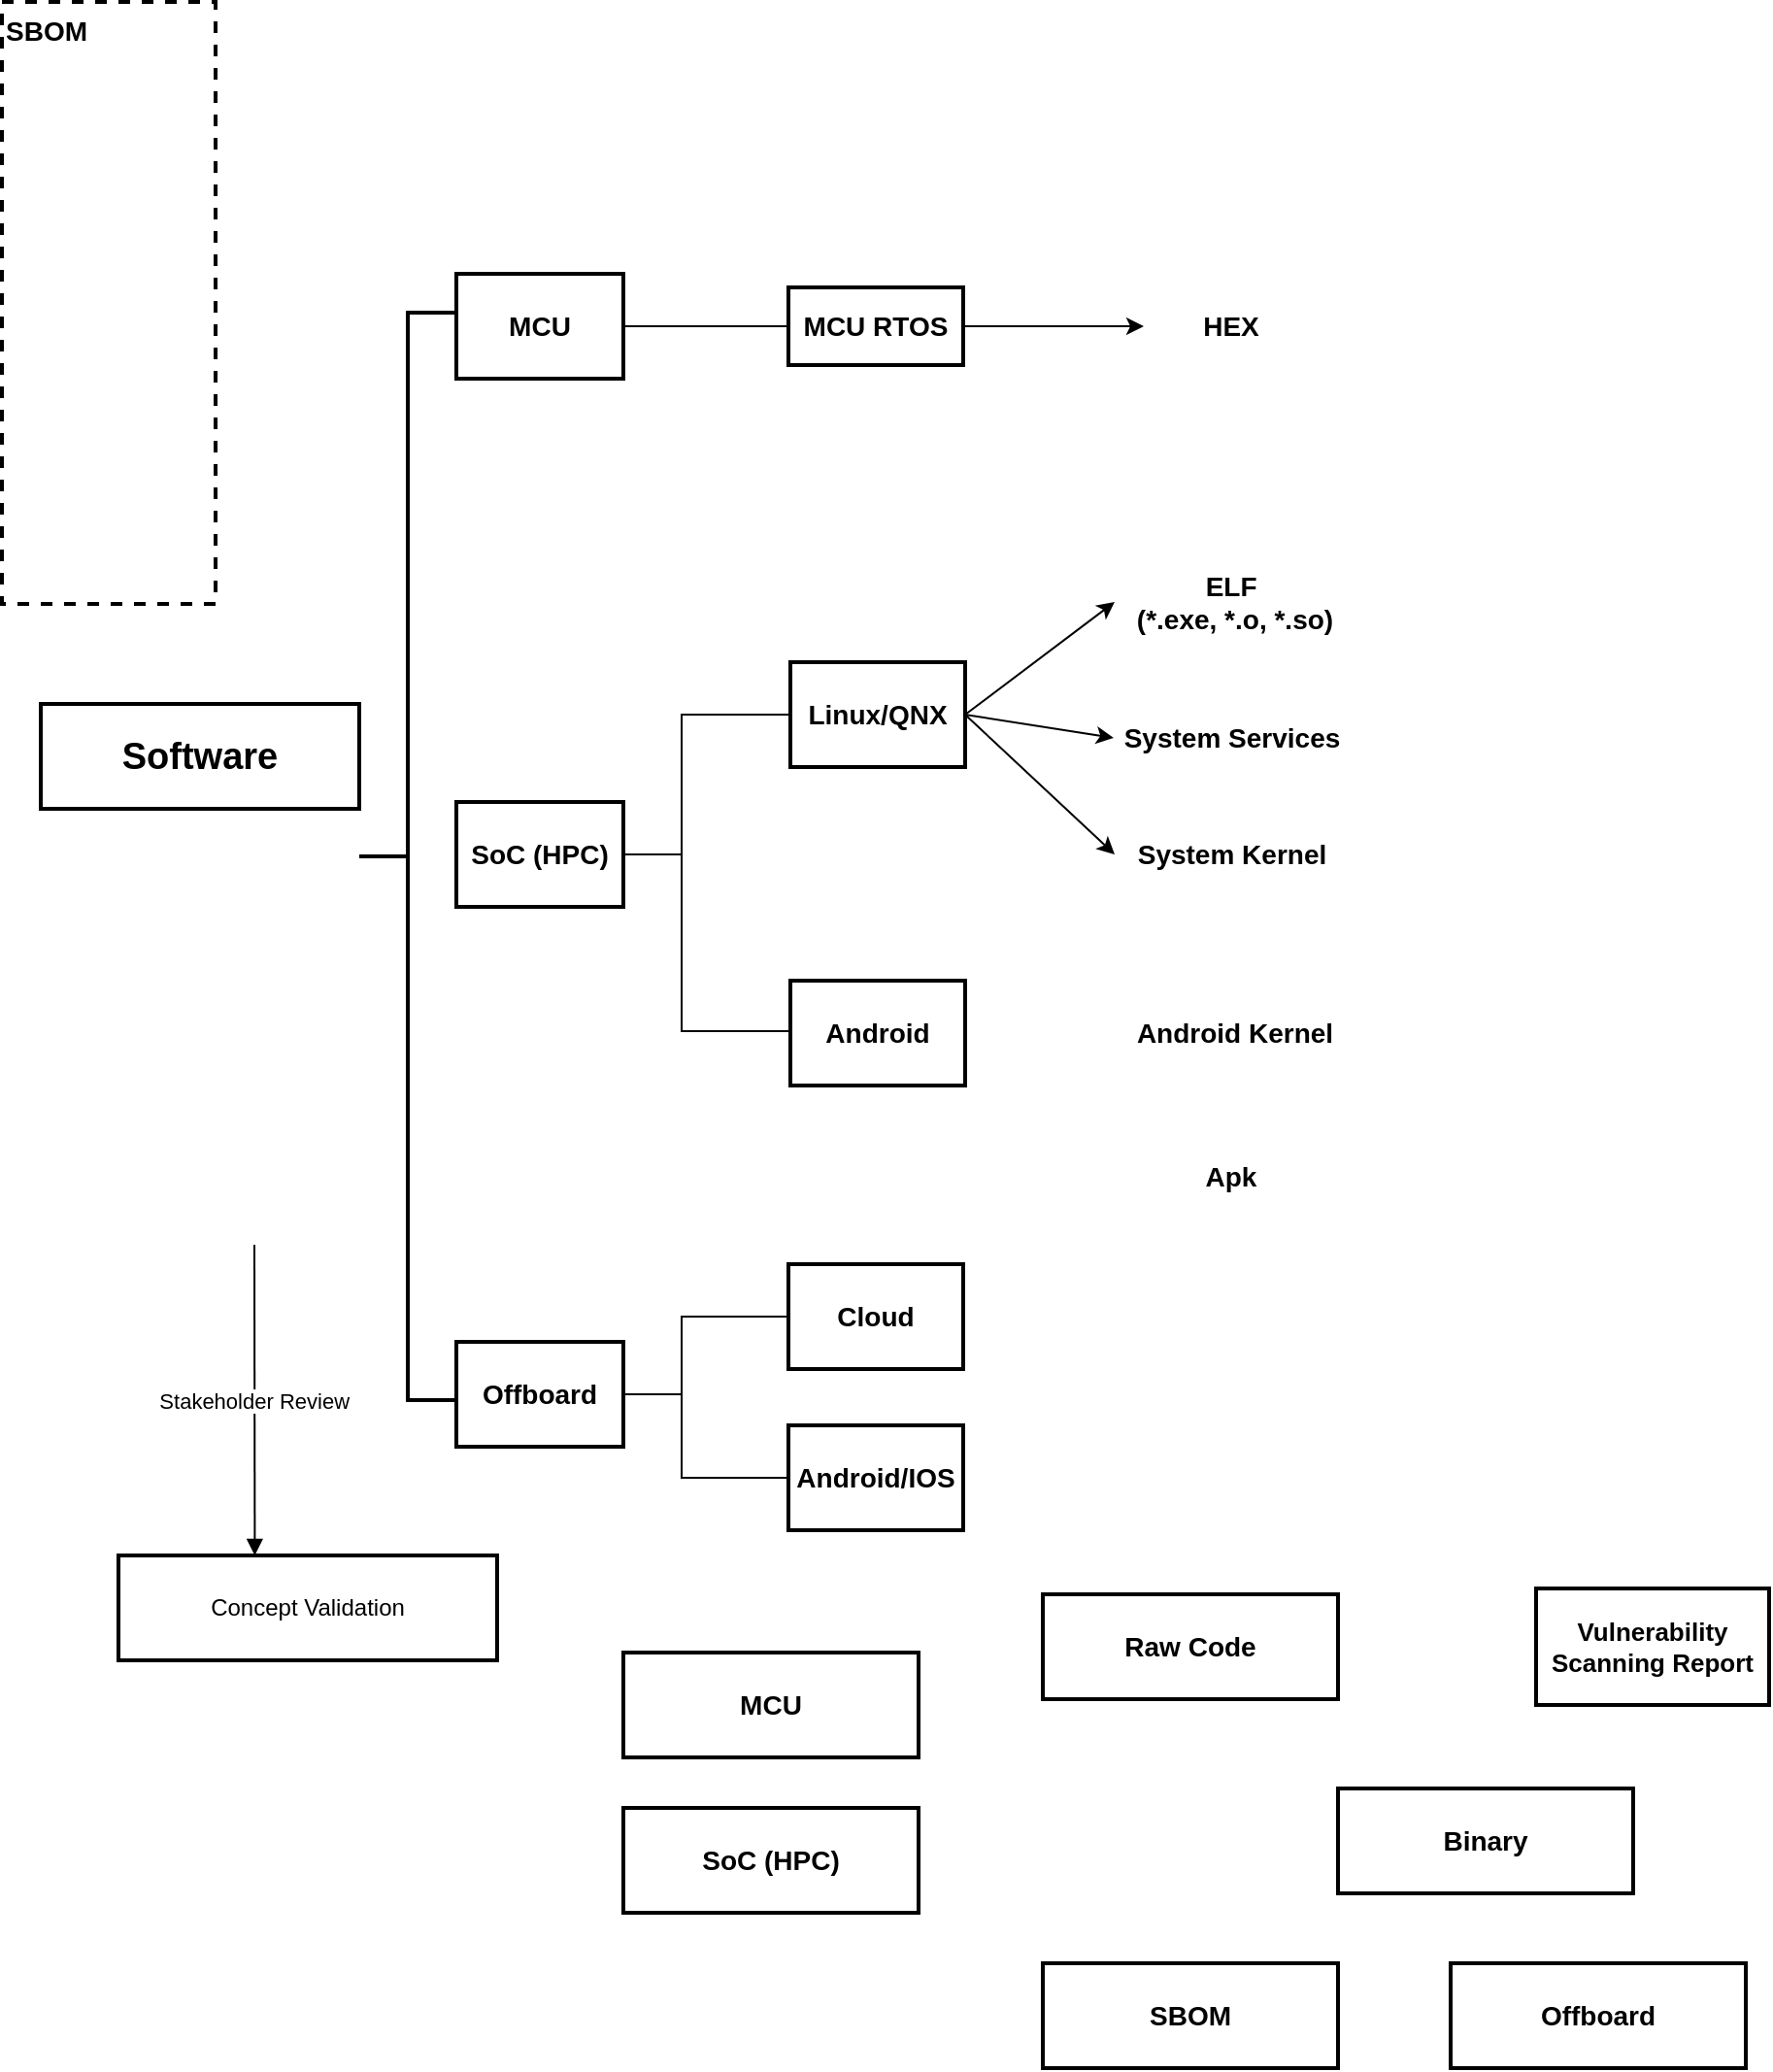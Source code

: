 <mxfile version="28.1.0">
  <diagram id="Qag0GJBYdByks3d9hgRD" name="第 1 页">
    <mxGraphModel dx="978" dy="630" grid="1" gridSize="10" guides="1" tooltips="1" connect="1" arrows="0" fold="1" page="1" pageScale="1" pageWidth="1169" pageHeight="827" math="0" shadow="0">
      <root>
        <mxCell id="0" />
        <mxCell id="1" parent="0" />
        <mxCell id="2" value="Software" style="whiteSpace=wrap;strokeWidth=2;fontSize=19;fontStyle=1" parent="1" vertex="1">
          <mxGeometry x="70" y="421.5" width="164" height="54" as="geometry" />
        </mxCell>
        <mxCell id="14" value="Concept Validation" style="whiteSpace=wrap;strokeWidth=2;" parent="1" vertex="1">
          <mxGeometry x="110" y="860" width="195" height="54" as="geometry" />
        </mxCell>
        <mxCell id="28" value="Stakeholder Review" style="curved=1;startArrow=none;endArrow=block;entryX=0.36;entryY=0;" parent="1" target="14" edge="1">
          <mxGeometry relative="1" as="geometry">
            <Array as="points" />
            <mxPoint x="180" y="700" as="sourcePoint" />
          </mxGeometry>
        </mxCell>
        <mxCell id="2rpSitwcuH7qXaecnPnE-29" value="" style="strokeWidth=2;html=1;shape=mxgraph.flowchart.annotation_2;align=left;labelPosition=right;pointerEvents=1;" parent="1" vertex="1">
          <mxGeometry x="234" y="220" width="50" height="560" as="geometry" />
        </mxCell>
        <mxCell id="2rpSitwcuH7qXaecnPnE-34" value="MCU" style="whiteSpace=wrap;strokeWidth=2;fontSize=14;fontStyle=1" parent="1" vertex="1">
          <mxGeometry x="284" y="200" width="86" height="54" as="geometry" />
        </mxCell>
        <mxCell id="2rpSitwcuH7qXaecnPnE-39" value="" style="edgeStyle=orthogonalEdgeStyle;rounded=0;orthogonalLoop=1;jettySize=auto;html=1;entryX=0;entryY=0.5;entryDx=0;entryDy=0;endArrow=none;endFill=0;" parent="1" source="2rpSitwcuH7qXaecnPnE-35" target="zLF7GcC5yLLB5WkDSr8T-58" edge="1">
          <mxGeometry relative="1" as="geometry">
            <mxPoint x="440" y="731" as="targetPoint" />
            <Array as="points">
              <mxPoint x="400" y="777" />
              <mxPoint x="400" y="737" />
            </Array>
          </mxGeometry>
        </mxCell>
        <mxCell id="2rpSitwcuH7qXaecnPnE-35" value="Offboard" style="whiteSpace=wrap;strokeWidth=2;fontSize=14;fontStyle=1" parent="1" vertex="1">
          <mxGeometry x="284" y="750" width="86" height="54" as="geometry" />
        </mxCell>
        <mxCell id="2rpSitwcuH7qXaecnPnE-40" value="SoC (HPC)" style="whiteSpace=wrap;strokeWidth=2;fontSize=14;fontStyle=1" parent="1" vertex="1">
          <mxGeometry x="284" y="472" width="86" height="54" as="geometry" />
        </mxCell>
        <mxCell id="2rpSitwcuH7qXaecnPnE-44" value="Vulnerability Scanning Report" style="whiteSpace=wrap;html=1;fontSize=13;strokeWidth=2;fontStyle=1;" parent="1" vertex="1">
          <mxGeometry x="840" y="877" width="120" height="60" as="geometry" />
        </mxCell>
        <mxCell id="zLF7GcC5yLLB5WkDSr8T-28" value="MCU" style="whiteSpace=wrap;strokeWidth=2;fontSize=14;fontStyle=1" vertex="1" parent="1">
          <mxGeometry x="370" y="910" width="152" height="54" as="geometry" />
        </mxCell>
        <mxCell id="zLF7GcC5yLLB5WkDSr8T-29" value="SoC (HPC)" style="whiteSpace=wrap;strokeWidth=2;fontSize=14;fontStyle=1" vertex="1" parent="1">
          <mxGeometry x="370" y="990" width="152" height="54" as="geometry" />
        </mxCell>
        <mxCell id="zLF7GcC5yLLB5WkDSr8T-30" value="Offboard" style="whiteSpace=wrap;strokeWidth=2;fontSize=14;fontStyle=1" vertex="1" parent="1">
          <mxGeometry x="796" y="1070" width="152" height="54" as="geometry" />
        </mxCell>
        <mxCell id="zLF7GcC5yLLB5WkDSr8T-31" value="Binary" style="whiteSpace=wrap;strokeWidth=2;fontSize=14;fontStyle=1" vertex="1" parent="1">
          <mxGeometry x="738" y="980" width="152" height="54" as="geometry" />
        </mxCell>
        <mxCell id="zLF7GcC5yLLB5WkDSr8T-32" value="SBOM" style="whiteSpace=wrap;strokeWidth=2;fontSize=14;fontStyle=1" vertex="1" parent="1">
          <mxGeometry x="586" y="1070" width="152" height="54" as="geometry" />
        </mxCell>
        <mxCell id="zLF7GcC5yLLB5WkDSr8T-33" value="Raw Code" style="whiteSpace=wrap;strokeWidth=2;fontSize=14;fontStyle=1" vertex="1" parent="1">
          <mxGeometry x="586" y="880" width="152" height="54" as="geometry" />
        </mxCell>
        <mxCell id="zLF7GcC5yLLB5WkDSr8T-34" value="SBOM" style="whiteSpace=wrap;strokeWidth=2;fontSize=14;fontStyle=1;fillColor=none;dashed=1;verticalAlign=top;align=left;" vertex="1" parent="1">
          <mxGeometry x="50" y="60" width="110" height="310" as="geometry" />
        </mxCell>
        <mxCell id="zLF7GcC5yLLB5WkDSr8T-36" value="Linux/QNX" style="whiteSpace=wrap;strokeWidth=2;fontSize=14;fontStyle=1" vertex="1" parent="1">
          <mxGeometry x="456" y="400" width="90" height="54" as="geometry" />
        </mxCell>
        <mxCell id="zLF7GcC5yLLB5WkDSr8T-37" value="Android" style="whiteSpace=wrap;strokeWidth=2;fontSize=14;fontStyle=1" vertex="1" parent="1">
          <mxGeometry x="456" y="564" width="90" height="54" as="geometry" />
        </mxCell>
        <mxCell id="zLF7GcC5yLLB5WkDSr8T-38" value="MCU RTOS" style="whiteSpace=wrap;strokeWidth=2;fontSize=14;fontStyle=1" vertex="1" parent="1">
          <mxGeometry x="455" y="207" width="90" height="40" as="geometry" />
        </mxCell>
        <mxCell id="zLF7GcC5yLLB5WkDSr8T-39" value="HEX" style="whiteSpace=wrap;strokeWidth=2;fontSize=14;fontStyle=1;strokeColor=none;points=[[0,0,0,0,0],[0,0.5,0,0,0],[0,1,0,0,0],[0.25,0,0,0,0],[0.25,1,0,0,0],[0.5,0,0,0,0],[0.5,1,0,0,0],[0.75,0,0,0,0],[0.75,1,0,0,0],[1,0,0,0,0],[1,0.5,0,0,0],[1,1,0,0,0]];" vertex="1" parent="1">
          <mxGeometry x="638" y="212" width="90" height="30" as="geometry" />
        </mxCell>
        <mxCell id="zLF7GcC5yLLB5WkDSr8T-42" value="" style="ellipse;whiteSpace=wrap;html=1;align=center;aspect=fixed;fillColor=none;strokeColor=none;resizable=0;perimeter=centerPerimeter;rotatable=0;allowArrows=0;points=[];outlineConnect=1;" vertex="1" parent="1">
          <mxGeometry x="586" y="514" width="10" height="10" as="geometry" />
        </mxCell>
        <mxCell id="zLF7GcC5yLLB5WkDSr8T-44" value="ELF &#xa;(*.exe, *.o, *.so)" style="whiteSpace=wrap;strokeWidth=2;fontSize=14;fontStyle=1;strokeColor=none;points=[[0,0,0,0,0],[0,0.5,0,0,0],[0,1,0,0,0],[0.25,0,0,0,0],[0.25,1,0,0,0],[0.5,0,0,0,0],[0.5,1,0,0,0],[0.75,0,0,0,0],[0.75,1,0,0,0],[1,0,0,0,0],[1,0.5,0,0,0],[1,1,0,0,0]];" vertex="1" parent="1">
          <mxGeometry x="623" y="354" width="124" height="30" as="geometry" />
        </mxCell>
        <mxCell id="zLF7GcC5yLLB5WkDSr8T-48" value="Android Kernel" style="whiteSpace=wrap;strokeWidth=2;fontSize=14;fontStyle=1;strokeColor=none;points=[[0,0,0,0,0],[0,0.5,0,0,0],[0,1,0,0,0],[0.25,0,0,0,0],[0.25,1,0,0,0],[0.5,0,0,0,0],[0.5,1,0,0,0],[0.75,0,0,0,0],[0.75,1,0,0,0],[1,0,0,0,0],[1,0.5,0,0,0],[1,1,0,0,0]];" vertex="1" parent="1">
          <mxGeometry x="625" y="576" width="120" height="30" as="geometry" />
        </mxCell>
        <mxCell id="zLF7GcC5yLLB5WkDSr8T-50" value="" style="endArrow=classic;html=1;rounded=0;exitX=1;exitY=0.5;exitDx=0;exitDy=0;entryX=0;entryY=0.5;entryDx=0;entryDy=0;" edge="1" parent="1" source="zLF7GcC5yLLB5WkDSr8T-36" target="zLF7GcC5yLLB5WkDSr8T-44">
          <mxGeometry width="50" height="50" relative="1" as="geometry">
            <mxPoint x="650" y="500" as="sourcePoint" />
            <mxPoint x="700" y="450" as="targetPoint" />
          </mxGeometry>
        </mxCell>
        <mxCell id="zLF7GcC5yLLB5WkDSr8T-51" value="System Services" style="whiteSpace=wrap;strokeWidth=2;fontSize=14;fontStyle=1;strokeColor=none;points=[[0,0,0,0,0],[0,0.5,0,0,0],[0,1,0,0,0],[0.25,0,0,0,0],[0.25,1,0,0,0],[0.5,0,0,0,0],[0.5,1,0,0,0],[0.75,0,0,0,0],[0.75,1,0,0,0],[1,0,0,0,0],[1,0.5,0,0,0],[1,1,0,0,0]];" vertex="1" parent="1">
          <mxGeometry x="622.5" y="424" width="121" height="30" as="geometry" />
        </mxCell>
        <mxCell id="zLF7GcC5yLLB5WkDSr8T-52" value="" style="endArrow=classic;html=1;rounded=0;exitX=1;exitY=0.5;exitDx=0;exitDy=0;entryX=0;entryY=0.5;entryDx=0;entryDy=0;entryPerimeter=0;" edge="1" parent="1" source="zLF7GcC5yLLB5WkDSr8T-36" target="zLF7GcC5yLLB5WkDSr8T-51">
          <mxGeometry width="50" height="50" relative="1" as="geometry">
            <mxPoint x="590" y="520" as="sourcePoint" />
            <mxPoint x="690" y="450" as="targetPoint" />
          </mxGeometry>
        </mxCell>
        <mxCell id="zLF7GcC5yLLB5WkDSr8T-53" value="System Kernel" style="whiteSpace=wrap;strokeWidth=2;fontSize=14;fontStyle=1;strokeColor=none;points=[[0,0,0,0,0],[0,0.5,0,0,0],[0,1,0,0,0],[0.25,0,0,0,0],[0.25,1,0,0,0],[0.5,0,0,0,0],[0.5,1,0,0,0],[0.75,0,0,0,0],[0.75,1,0,0,0],[1,0,0,0,0],[1,0.5,0,0,0],[1,1,0,0,0]];" vertex="1" parent="1">
          <mxGeometry x="623" y="484" width="121" height="30" as="geometry" />
        </mxCell>
        <mxCell id="zLF7GcC5yLLB5WkDSr8T-54" value="" style="endArrow=classic;html=1;rounded=0;exitX=1;exitY=0.5;exitDx=0;exitDy=0;entryX=0;entryY=0.5;entryDx=0;entryDy=0;entryPerimeter=0;" edge="1" parent="1" source="zLF7GcC5yLLB5WkDSr8T-36" target="zLF7GcC5yLLB5WkDSr8T-53">
          <mxGeometry width="50" height="50" relative="1" as="geometry">
            <mxPoint x="590" y="490" as="sourcePoint" />
            <mxPoint x="690" y="490" as="targetPoint" />
          </mxGeometry>
        </mxCell>
        <mxCell id="zLF7GcC5yLLB5WkDSr8T-55" value="" style="curved=1;endArrow=none;html=1;rounded=0;exitX=1;exitY=0.5;exitDx=0;exitDy=0;entryX=0;entryY=0.5;entryDx=0;entryDy=0;endFill=0;" edge="1" parent="1" source="2rpSitwcuH7qXaecnPnE-34" target="zLF7GcC5yLLB5WkDSr8T-38">
          <mxGeometry width="50" height="50" relative="1" as="geometry">
            <mxPoint x="400" y="320" as="sourcePoint" />
            <mxPoint x="486" y="260" as="targetPoint" />
            <Array as="points" />
          </mxGeometry>
        </mxCell>
        <mxCell id="zLF7GcC5yLLB5WkDSr8T-56" value="" style="endArrow=classic;html=1;rounded=0;exitX=1;exitY=0.5;exitDx=0;exitDy=0;entryX=0;entryY=0.5;entryDx=0;entryDy=0;" edge="1" parent="1" source="zLF7GcC5yLLB5WkDSr8T-38" target="zLF7GcC5yLLB5WkDSr8T-39">
          <mxGeometry width="50" height="50" relative="1" as="geometry">
            <mxPoint x="570" y="340" as="sourcePoint" />
            <mxPoint x="647" y="270" as="targetPoint" />
          </mxGeometry>
        </mxCell>
        <mxCell id="zLF7GcC5yLLB5WkDSr8T-57" value="Apk" style="whiteSpace=wrap;strokeWidth=2;fontSize=14;fontStyle=1;strokeColor=none;points=[[0,0,0,0,0],[0,0.5,0,0,0],[0,1,0,0,0],[0.25,0,0,0,0],[0.25,1,0,0,0],[0.5,0,0,0,0],[0.5,1,0,0,0],[0.75,0,0,0,0],[0.75,1,0,0,0],[1,0,0,0,0],[1,0.5,0,0,0],[1,1,0,0,0]];" vertex="1" parent="1">
          <mxGeometry x="623" y="650" width="120" height="30" as="geometry" />
        </mxCell>
        <mxCell id="zLF7GcC5yLLB5WkDSr8T-58" value="Cloud" style="whiteSpace=wrap;strokeWidth=2;fontSize=14;fontStyle=1" vertex="1" parent="1">
          <mxGeometry x="455" y="710" width="90" height="54" as="geometry" />
        </mxCell>
        <mxCell id="zLF7GcC5yLLB5WkDSr8T-59" value="Android/IOS" style="whiteSpace=wrap;strokeWidth=2;fontSize=14;fontStyle=1" vertex="1" parent="1">
          <mxGeometry x="455" y="793" width="90" height="54" as="geometry" />
        </mxCell>
        <mxCell id="zLF7GcC5yLLB5WkDSr8T-62" value="" style="edgeStyle=orthogonalEdgeStyle;rounded=0;orthogonalLoop=1;jettySize=auto;html=1;exitX=1;exitY=0.5;exitDx=0;exitDy=0;entryX=0;entryY=0.5;entryDx=0;entryDy=0;endArrow=none;endFill=0;" edge="1" parent="1" source="2rpSitwcuH7qXaecnPnE-35" target="zLF7GcC5yLLB5WkDSr8T-59">
          <mxGeometry relative="1" as="geometry">
            <mxPoint x="400" y="810" as="sourcePoint" />
            <mxPoint x="450" y="820" as="targetPoint" />
            <Array as="points">
              <mxPoint x="400" y="777" />
              <mxPoint x="400" y="820" />
              <mxPoint x="450" y="820" />
            </Array>
          </mxGeometry>
        </mxCell>
        <mxCell id="zLF7GcC5yLLB5WkDSr8T-63" value="" style="edgeStyle=orthogonalEdgeStyle;rounded=0;orthogonalLoop=1;jettySize=auto;html=1;exitX=1;exitY=0.5;exitDx=0;exitDy=0;entryX=0;entryY=0.5;entryDx=0;entryDy=0;endArrow=none;endFill=0;" edge="1" parent="1" source="2rpSitwcuH7qXaecnPnE-40" target="zLF7GcC5yLLB5WkDSr8T-36">
          <mxGeometry relative="1" as="geometry">
            <mxPoint x="371" y="498.5" as="sourcePoint" />
            <mxPoint x="450" y="440" as="targetPoint" />
            <Array as="points">
              <mxPoint x="400" y="499" />
              <mxPoint x="400" y="427" />
            </Array>
          </mxGeometry>
        </mxCell>
        <mxCell id="zLF7GcC5yLLB5WkDSr8T-64" value="" style="edgeStyle=orthogonalEdgeStyle;rounded=0;orthogonalLoop=1;jettySize=auto;html=1;entryX=0;entryY=0.5;entryDx=0;entryDy=0;exitX=1;exitY=0.5;exitDx=0;exitDy=0;endArrow=none;endFill=0;" edge="1" parent="1" source="2rpSitwcuH7qXaecnPnE-40" target="zLF7GcC5yLLB5WkDSr8T-37">
          <mxGeometry relative="1" as="geometry">
            <mxPoint x="370" y="499" as="sourcePoint" />
            <mxPoint x="456" y="541.5" as="targetPoint" />
            <Array as="points">
              <mxPoint x="400" y="499" />
              <mxPoint x="400" y="590" />
              <mxPoint x="456" y="590" />
            </Array>
          </mxGeometry>
        </mxCell>
      </root>
    </mxGraphModel>
  </diagram>
</mxfile>
